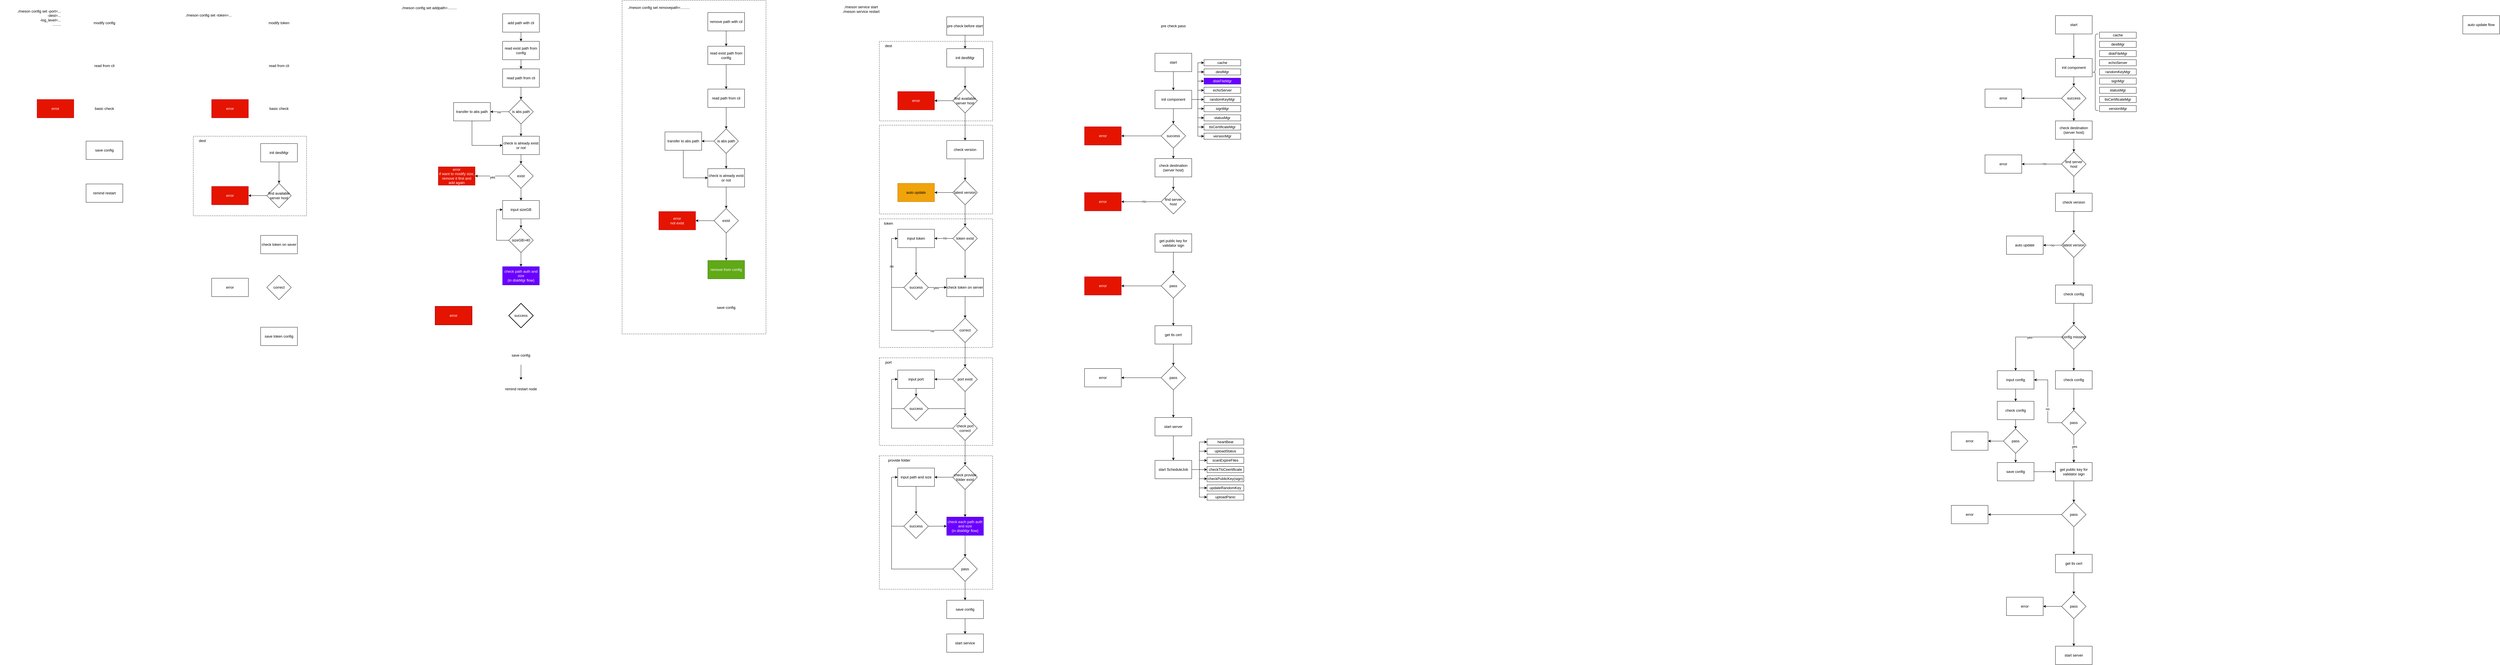 <mxfile version="15.5.4" type="embed"><diagram id="23iRSUPoRavnBvh4doch" name="Page-1"><mxGraphModel dx="4004" dy="433" grid="1" gridSize="10" guides="1" tooltips="1" connect="1" arrows="1" fold="1" page="0" pageScale="1" pageWidth="3300" pageHeight="4681" math="0" shadow="0"><root><mxCell id="0"/><mxCell id="1" parent="0"/><mxCell id="135" value="" style="rounded=0;whiteSpace=wrap;html=1;dashed=1;fillColor=none;" parent="1" vertex="1"><mxGeometry x="-110" y="1578" width="370" height="436" as="geometry"/></mxCell><mxCell id="149" value="" style="rounded=0;whiteSpace=wrap;html=1;dashed=1;fillColor=none;" parent="1" vertex="1"><mxGeometry x="-110" y="498" width="370" height="290" as="geometry"/></mxCell><mxCell id="375" value="" style="rounded=0;whiteSpace=wrap;html=1;strokeColor=#FFFFFF;strokeWidth=1;fillColor=none;dashed=1;" parent="1" vertex="1"><mxGeometry x="-2980" y="104" width="460" height="696" as="geometry"/></mxCell><mxCell id="240" value="" style="rounded=0;whiteSpace=wrap;html=1;fillColor=none;dashed=1;" parent="1" vertex="1"><mxGeometry x="-950" y="90" width="470" height="1090" as="geometry"/></mxCell><mxCell id="306" value="" style="rounded=0;whiteSpace=wrap;html=1;strokeColor=#FFFFFF;strokeWidth=1;fillColor=none;dashed=1;" parent="1" vertex="1"><mxGeometry x="-1690" y="94" width="490" height="1326" as="geometry"/></mxCell><mxCell id="133" value="" style="rounded=0;whiteSpace=wrap;html=1;dashed=1;fillColor=none;" parent="1" vertex="1"><mxGeometry x="-110" y="804" width="370" height="420" as="geometry"/></mxCell><mxCell id="132" value="" style="rounded=0;whiteSpace=wrap;html=1;dashed=1;fillColor=none;" parent="1" vertex="1"><mxGeometry x="-110" y="224" width="370" height="260" as="geometry"/></mxCell><mxCell id="4" value="" style="edgeStyle=orthogonalEdgeStyle;rounded=0;orthogonalLoop=1;jettySize=auto;html=1;" parent="1" source="2" target="3" edge="1"><mxGeometry relative="1" as="geometry"/></mxCell><mxCell id="2" value="start" style="rounded=0;whiteSpace=wrap;html=1;" parent="1" vertex="1"><mxGeometry x="3730" y="140" width="120" height="60" as="geometry"/></mxCell><mxCell id="65" value="" style="edgeStyle=orthogonalEdgeStyle;rounded=0;orthogonalLoop=1;jettySize=auto;html=1;" parent="1" source="3" target="64" edge="1"><mxGeometry relative="1" as="geometry"/></mxCell><mxCell id="3" value="init component" style="whiteSpace=wrap;html=1;rounded=0;" parent="1" vertex="1"><mxGeometry x="3730" y="280" width="120" height="60" as="geometry"/></mxCell><mxCell id="10" value="cache" style="rounded=0;whiteSpace=wrap;html=1;align=center;" parent="1" vertex="1"><mxGeometry x="3874" y="194" width="120" height="20" as="geometry"/></mxCell><mxCell id="11" value="destMgr" style="rounded=0;whiteSpace=wrap;html=1;align=center;" parent="1" vertex="1"><mxGeometry x="3874" y="224" width="120" height="20" as="geometry"/></mxCell><mxCell id="12" value="diskFileMgr" style="rounded=0;whiteSpace=wrap;html=1;align=center;" parent="1" vertex="1"><mxGeometry x="3874" y="254" width="120" height="20" as="geometry"/></mxCell><mxCell id="13" value="echoServer" style="rounded=0;whiteSpace=wrap;html=1;align=center;" parent="1" vertex="1"><mxGeometry x="3874" y="284" width="120" height="20" as="geometry"/></mxCell><mxCell id="14" value="randomKeyMgr" style="rounded=0;whiteSpace=wrap;html=1;align=center;" parent="1" vertex="1"><mxGeometry x="3874" y="314" width="120" height="20" as="geometry"/></mxCell><mxCell id="15" value="signMgr" style="rounded=0;whiteSpace=wrap;html=1;align=center;" parent="1" vertex="1"><mxGeometry x="3874" y="344" width="120" height="20" as="geometry"/></mxCell><mxCell id="16" value="statusMgr" style="rounded=0;whiteSpace=wrap;html=1;align=center;" parent="1" vertex="1"><mxGeometry x="3874" y="374" width="120" height="20" as="geometry"/></mxCell><mxCell id="17" value="tlsCertificateMgr" style="rounded=0;whiteSpace=wrap;html=1;align=center;" parent="1" vertex="1"><mxGeometry x="3874" y="404" width="120" height="20" as="geometry"/></mxCell><mxCell id="18" value="versionMgr" style="rounded=0;whiteSpace=wrap;html=1;align=center;" parent="1" vertex="1"><mxGeometry x="3874" y="434" width="120" height="20" as="geometry"/></mxCell><mxCell id="20" value="" style="shape=curlyBracket;whiteSpace=wrap;html=1;rounded=1;align=center;" parent="1" vertex="1"><mxGeometry x="3850" y="200" width="20" height="250" as="geometry"/></mxCell><mxCell id="24" value="" style="edgeStyle=orthogonalEdgeStyle;rounded=0;orthogonalLoop=1;jettySize=auto;html=1;" parent="1" source="21" target="23" edge="1"><mxGeometry relative="1" as="geometry"/></mxCell><mxCell id="21" value="check destination&lt;br&gt;(server host)" style="whiteSpace=wrap;html=1;rounded=0;" parent="1" vertex="1"><mxGeometry x="3730" y="484" width="120" height="60" as="geometry"/></mxCell><mxCell id="26" value="" style="edgeStyle=orthogonalEdgeStyle;rounded=0;orthogonalLoop=1;jettySize=auto;html=1;" parent="1" source="23" target="25" edge="1"><mxGeometry relative="1" as="geometry"/></mxCell><mxCell id="27" value="no" style="edgeLabel;html=1;align=center;verticalAlign=middle;resizable=0;points=[];" parent="26" vertex="1" connectable="0"><mxGeometry x="-0.133" y="-1" relative="1" as="geometry"><mxPoint as="offset"/></mxGeometry></mxCell><mxCell id="29" value="" style="edgeStyle=orthogonalEdgeStyle;rounded=0;orthogonalLoop=1;jettySize=auto;html=1;" parent="1" source="23" target="28" edge="1"><mxGeometry relative="1" as="geometry"/></mxCell><mxCell id="23" value="find server host" style="rhombus;whiteSpace=wrap;html=1;rounded=0;" parent="1" vertex="1"><mxGeometry x="3750" y="585" width="80" height="80" as="geometry"/></mxCell><mxCell id="25" value="error" style="whiteSpace=wrap;html=1;rounded=0;direction=west;" parent="1" vertex="1"><mxGeometry x="3500" y="595" width="120" height="60" as="geometry"/></mxCell><mxCell id="31" value="" style="edgeStyle=orthogonalEdgeStyle;rounded=0;orthogonalLoop=1;jettySize=auto;html=1;" parent="1" source="28" target="30" edge="1"><mxGeometry relative="1" as="geometry"/></mxCell><mxCell id="28" value="check version" style="whiteSpace=wrap;html=1;rounded=0;" parent="1" vertex="1"><mxGeometry x="3730" y="720" width="120" height="60" as="geometry"/></mxCell><mxCell id="33" value="no" style="edgeStyle=orthogonalEdgeStyle;rounded=0;orthogonalLoop=1;jettySize=auto;html=1;" parent="1" source="30" target="32" edge="1"><mxGeometry relative="1" as="geometry"/></mxCell><mxCell id="35" value="" style="edgeStyle=orthogonalEdgeStyle;rounded=0;orthogonalLoop=1;jettySize=auto;html=1;" parent="1" source="30" target="34" edge="1"><mxGeometry relative="1" as="geometry"/></mxCell><mxCell id="30" value="latest version" style="rhombus;whiteSpace=wrap;html=1;rounded=0;" parent="1" vertex="1"><mxGeometry x="3750" y="850" width="80" height="80" as="geometry"/></mxCell><mxCell id="32" value="auto update" style="whiteSpace=wrap;html=1;rounded=0;" parent="1" vertex="1"><mxGeometry x="3570" y="860" width="120" height="60" as="geometry"/></mxCell><mxCell id="37" value="" style="edgeStyle=orthogonalEdgeStyle;rounded=0;orthogonalLoop=1;jettySize=auto;html=1;" parent="1" source="34" target="36" edge="1"><mxGeometry relative="1" as="geometry"/></mxCell><mxCell id="34" value="check config" style="whiteSpace=wrap;html=1;rounded=0;" parent="1" vertex="1"><mxGeometry x="3730" y="1020" width="120" height="60" as="geometry"/></mxCell><mxCell id="39" value="" style="edgeStyle=orthogonalEdgeStyle;rounded=0;orthogonalLoop=1;jettySize=auto;html=1;" parent="1" source="36" target="38" edge="1"><mxGeometry relative="1" as="geometry"/></mxCell><mxCell id="48" value="yes" style="edgeLabel;html=1;align=center;verticalAlign=middle;resizable=0;points=[];" parent="39" vertex="1" connectable="0"><mxGeometry x="-0.2" y="1" relative="1" as="geometry"><mxPoint as="offset"/></mxGeometry></mxCell><mxCell id="54" value="" style="edgeStyle=orthogonalEdgeStyle;rounded=0;orthogonalLoop=1;jettySize=auto;html=1;" parent="1" source="36" target="53" edge="1"><mxGeometry relative="1" as="geometry"/></mxCell><mxCell id="36" value="config missing" style="rhombus;whiteSpace=wrap;html=1;rounded=0;" parent="1" vertex="1"><mxGeometry x="3750" y="1150" width="80" height="80" as="geometry"/></mxCell><mxCell id="41" value="" style="edgeStyle=orthogonalEdgeStyle;rounded=0;orthogonalLoop=1;jettySize=auto;html=1;" parent="1" source="38" target="40" edge="1"><mxGeometry relative="1" as="geometry"/></mxCell><mxCell id="38" value="input config" style="whiteSpace=wrap;html=1;rounded=0;" parent="1" vertex="1"><mxGeometry x="3540" y="1300" width="120" height="60" as="geometry"/></mxCell><mxCell id="43" value="" style="edgeStyle=orthogonalEdgeStyle;rounded=0;orthogonalLoop=1;jettySize=auto;html=1;" parent="1" source="40" target="42" edge="1"><mxGeometry relative="1" as="geometry"/></mxCell><mxCell id="40" value="check config" style="whiteSpace=wrap;html=1;rounded=0;" parent="1" vertex="1"><mxGeometry x="3540" y="1400" width="120" height="60" as="geometry"/></mxCell><mxCell id="45" value="" style="edgeStyle=orthogonalEdgeStyle;rounded=0;orthogonalLoop=1;jettySize=auto;html=1;" parent="1" source="42" target="44" edge="1"><mxGeometry relative="1" as="geometry"/></mxCell><mxCell id="47" value="" style="edgeStyle=orthogonalEdgeStyle;rounded=0;orthogonalLoop=1;jettySize=auto;html=1;" parent="1" source="42" target="46" edge="1"><mxGeometry relative="1" as="geometry"/></mxCell><mxCell id="42" value="pass" style="rhombus;whiteSpace=wrap;html=1;rounded=0;" parent="1" vertex="1"><mxGeometry x="3560" y="1490" width="80" height="80" as="geometry"/></mxCell><mxCell id="44" value="error" style="whiteSpace=wrap;html=1;rounded=0;" parent="1" vertex="1"><mxGeometry x="3390" y="1500" width="120" height="60" as="geometry"/></mxCell><mxCell id="51" style="edgeStyle=orthogonalEdgeStyle;rounded=0;orthogonalLoop=1;jettySize=auto;html=1;exitX=1;exitY=0.5;exitDx=0;exitDy=0;entryX=0;entryY=0.5;entryDx=0;entryDy=0;" parent="1" source="46" target="49" edge="1"><mxGeometry relative="1" as="geometry"/></mxCell><mxCell id="46" value="save config" style="whiteSpace=wrap;html=1;rounded=0;" parent="1" vertex="1"><mxGeometry x="3540" y="1600" width="120" height="60" as="geometry"/></mxCell><mxCell id="61" value="" style="edgeStyle=orthogonalEdgeStyle;rounded=0;orthogonalLoop=1;jettySize=auto;html=1;" parent="1" source="49" target="60" edge="1"><mxGeometry relative="1" as="geometry"/></mxCell><mxCell id="49" value="get public key for validator sign" style="whiteSpace=wrap;html=1;rounded=0;" parent="1" vertex="1"><mxGeometry x="3730" y="1600" width="120" height="60" as="geometry"/></mxCell><mxCell id="56" value="" style="edgeStyle=orthogonalEdgeStyle;rounded=0;orthogonalLoop=1;jettySize=auto;html=1;" parent="1" source="53" target="55" edge="1"><mxGeometry relative="1" as="geometry"/></mxCell><mxCell id="53" value="check config" style="whiteSpace=wrap;html=1;rounded=0;" parent="1" vertex="1"><mxGeometry x="3730" y="1300" width="120" height="60" as="geometry"/></mxCell><mxCell id="57" style="edgeStyle=orthogonalEdgeStyle;rounded=0;orthogonalLoop=1;jettySize=auto;html=1;exitX=0.5;exitY=1;exitDx=0;exitDy=0;entryX=0.5;entryY=0;entryDx=0;entryDy=0;" parent="1" source="55" target="49" edge="1"><mxGeometry relative="1" as="geometry"/></mxCell><mxCell id="59" value="yes" style="edgeLabel;html=1;align=center;verticalAlign=middle;resizable=0;points=[];" parent="57" vertex="1" connectable="0"><mxGeometry x="-0.156" y="2" relative="1" as="geometry"><mxPoint as="offset"/></mxGeometry></mxCell><mxCell id="58" style="edgeStyle=orthogonalEdgeStyle;rounded=0;orthogonalLoop=1;jettySize=auto;html=1;exitX=0;exitY=0.5;exitDx=0;exitDy=0;entryX=1;entryY=0.5;entryDx=0;entryDy=0;" parent="1" source="55" target="38" edge="1"><mxGeometry relative="1" as="geometry"/></mxCell><mxCell id="140" value="no" style="edgeLabel;html=1;align=center;verticalAlign=middle;resizable=0;points=[];" parent="58" vertex="1" connectable="0"><mxGeometry x="-0.217" y="1" relative="1" as="geometry"><mxPoint as="offset"/></mxGeometry></mxCell><mxCell id="55" value="pass" style="rhombus;whiteSpace=wrap;html=1;rounded=0;" parent="1" vertex="1"><mxGeometry x="3750" y="1430" width="80" height="80" as="geometry"/></mxCell><mxCell id="63" value="" style="edgeStyle=orthogonalEdgeStyle;rounded=0;orthogonalLoop=1;jettySize=auto;html=1;" parent="1" source="60" target="62" edge="1"><mxGeometry relative="1" as="geometry"/></mxCell><mxCell id="70" value="" style="edgeStyle=orthogonalEdgeStyle;rounded=0;orthogonalLoop=1;jettySize=auto;html=1;" parent="1" source="60" target="69" edge="1"><mxGeometry relative="1" as="geometry"/></mxCell><mxCell id="60" value="pass" style="rhombus;whiteSpace=wrap;html=1;rounded=0;" parent="1" vertex="1"><mxGeometry x="3750" y="1730" width="80" height="80" as="geometry"/></mxCell><mxCell id="62" value="error" style="whiteSpace=wrap;html=1;rounded=0;" parent="1" vertex="1"><mxGeometry x="3390" y="1740" width="120" height="60" as="geometry"/></mxCell><mxCell id="66" style="edgeStyle=orthogonalEdgeStyle;rounded=0;orthogonalLoop=1;jettySize=auto;html=1;exitX=0.5;exitY=1;exitDx=0;exitDy=0;entryX=0.5;entryY=0;entryDx=0;entryDy=0;" parent="1" source="64" target="21" edge="1"><mxGeometry relative="1" as="geometry"/></mxCell><mxCell id="68" value="" style="edgeStyle=orthogonalEdgeStyle;rounded=0;orthogonalLoop=1;jettySize=auto;html=1;" parent="1" source="64" target="67" edge="1"><mxGeometry relative="1" as="geometry"/></mxCell><mxCell id="64" value="success" style="rhombus;whiteSpace=wrap;html=1;rounded=0;" parent="1" vertex="1"><mxGeometry x="3750" y="370" width="80" height="80" as="geometry"/></mxCell><mxCell id="67" value="error" style="whiteSpace=wrap;html=1;rounded=0;" parent="1" vertex="1"><mxGeometry x="3500" y="380" width="120" height="60" as="geometry"/></mxCell><mxCell id="72" value="" style="edgeStyle=orthogonalEdgeStyle;rounded=0;orthogonalLoop=1;jettySize=auto;html=1;" parent="1" source="69" target="71" edge="1"><mxGeometry relative="1" as="geometry"/></mxCell><mxCell id="69" value="get tls cert" style="whiteSpace=wrap;html=1;rounded=0;" parent="1" vertex="1"><mxGeometry x="3730" y="1900" width="120" height="60" as="geometry"/></mxCell><mxCell id="74" value="" style="edgeStyle=orthogonalEdgeStyle;rounded=0;orthogonalLoop=1;jettySize=auto;html=1;" parent="1" source="71" target="73" edge="1"><mxGeometry relative="1" as="geometry"/></mxCell><mxCell id="76" value="" style="edgeStyle=orthogonalEdgeStyle;rounded=0;orthogonalLoop=1;jettySize=auto;html=1;" parent="1" source="71" target="75" edge="1"><mxGeometry relative="1" as="geometry"/></mxCell><mxCell id="71" value="pass" style="rhombus;whiteSpace=wrap;html=1;rounded=0;" parent="1" vertex="1"><mxGeometry x="3750" y="2030" width="80" height="80" as="geometry"/></mxCell><mxCell id="73" value="error" style="whiteSpace=wrap;html=1;rounded=0;" parent="1" vertex="1"><mxGeometry x="3570" y="2040" width="120" height="60" as="geometry"/></mxCell><mxCell id="75" value="start server" style="whiteSpace=wrap;html=1;rounded=0;" parent="1" vertex="1"><mxGeometry x="3730" y="2200" width="120" height="60" as="geometry"/></mxCell><mxCell id="79" value="" style="edgeStyle=orthogonalEdgeStyle;rounded=0;orthogonalLoop=1;jettySize=auto;html=1;" parent="1" source="77" target="78" edge="1"><mxGeometry relative="1" as="geometry"/></mxCell><mxCell id="77" value="pre check before start" style="rounded=0;whiteSpace=wrap;html=1;" parent="1" vertex="1"><mxGeometry x="110" y="144" width="120" height="60" as="geometry"/></mxCell><mxCell id="83" value="" style="edgeStyle=orthogonalEdgeStyle;rounded=0;orthogonalLoop=1;jettySize=auto;html=1;" parent="1" source="78" target="82" edge="1"><mxGeometry relative="1" as="geometry"/></mxCell><mxCell id="78" value="init destMgr" style="whiteSpace=wrap;html=1;rounded=0;" parent="1" vertex="1"><mxGeometry x="110" y="248" width="120" height="60" as="geometry"/></mxCell><mxCell id="85" value="" style="edgeStyle=orthogonalEdgeStyle;rounded=0;orthogonalLoop=1;jettySize=auto;html=1;" parent="1" source="82" target="84" edge="1"><mxGeometry relative="1" as="geometry"/></mxCell><mxCell id="142" value="" style="edgeStyle=orthogonalEdgeStyle;rounded=0;orthogonalLoop=1;jettySize=auto;html=1;" parent="1" source="82" target="141" edge="1"><mxGeometry relative="1" as="geometry"/></mxCell><mxCell id="82" value="find available server host" style="rhombus;whiteSpace=wrap;html=1;rounded=0;" parent="1" vertex="1"><mxGeometry x="130" y="378" width="80" height="80" as="geometry"/></mxCell><mxCell id="84" value="error" style="whiteSpace=wrap;html=1;rounded=0;fillColor=#e51400;fontColor=#ffffff;strokeColor=#B20000;" parent="1" vertex="1"><mxGeometry x="-50" y="388" width="120" height="60" as="geometry"/></mxCell><mxCell id="89" value="" style="edgeStyle=orthogonalEdgeStyle;rounded=0;orthogonalLoop=1;jettySize=auto;html=1;" parent="1" source="86" target="88" edge="1"><mxGeometry relative="1" as="geometry"/></mxCell><mxCell id="381" value="no" style="edgeLabel;html=1;align=center;verticalAlign=middle;resizable=0;points=[];" parent="89" vertex="1" connectable="0"><mxGeometry x="-0.133" y="-1" relative="1" as="geometry"><mxPoint as="offset"/></mxGeometry></mxCell><mxCell id="91" value="" style="edgeStyle=orthogonalEdgeStyle;rounded=0;orthogonalLoop=1;jettySize=auto;html=1;entryX=0.5;entryY=0;entryDx=0;entryDy=0;" parent="1" source="86" target="97" edge="1"><mxGeometry relative="1" as="geometry"><mxPoint x="170" y="988" as="targetPoint"/></mxGeometry></mxCell><mxCell id="86" value="token exist" style="rhombus;whiteSpace=wrap;html=1;rounded=0;" parent="1" vertex="1"><mxGeometry x="130" y="828" width="80" height="80" as="geometry"/></mxCell><mxCell id="93" value="" style="edgeStyle=orthogonalEdgeStyle;rounded=0;orthogonalLoop=1;jettySize=auto;html=1;" parent="1" source="88" target="92" edge="1"><mxGeometry relative="1" as="geometry"/></mxCell><mxCell id="88" value="input token" style="whiteSpace=wrap;html=1;rounded=0;" parent="1" vertex="1"><mxGeometry x="-50" y="838" width="120" height="60" as="geometry"/></mxCell><mxCell id="94" style="edgeStyle=orthogonalEdgeStyle;rounded=0;orthogonalLoop=1;jettySize=auto;html=1;exitX=0;exitY=0.5;exitDx=0;exitDy=0;entryX=0;entryY=0.5;entryDx=0;entryDy=0;" parent="1" source="92" target="88" edge="1"><mxGeometry relative="1" as="geometry"/></mxCell><mxCell id="96" value="no" style="edgeLabel;html=1;align=center;verticalAlign=middle;resizable=0;points=[];" parent="94" vertex="1" connectable="0"><mxGeometry x="-0.009" relative="1" as="geometry"><mxPoint as="offset"/></mxGeometry></mxCell><mxCell id="95" style="edgeStyle=orthogonalEdgeStyle;rounded=0;orthogonalLoop=1;jettySize=auto;html=1;exitX=1;exitY=0.5;exitDx=0;exitDy=0;entryX=0;entryY=0.5;entryDx=0;entryDy=0;" parent="1" source="92" target="97" edge="1"><mxGeometry relative="1" as="geometry"><mxPoint x="130" y="1028" as="targetPoint"/></mxGeometry></mxCell><mxCell id="380" value="yes" style="edgeLabel;html=1;align=center;verticalAlign=middle;resizable=0;points=[];" parent="95" vertex="1" connectable="0"><mxGeometry x="-0.167" y="-1" relative="1" as="geometry"><mxPoint as="offset"/></mxGeometry></mxCell><mxCell id="92" value="success" style="rhombus;whiteSpace=wrap;html=1;rounded=0;" parent="1" vertex="1"><mxGeometry x="-30" y="988" width="80" height="80" as="geometry"/></mxCell><mxCell id="99" value="" style="edgeStyle=orthogonalEdgeStyle;rounded=0;orthogonalLoop=1;jettySize=auto;html=1;" parent="1" source="97" target="98" edge="1"><mxGeometry relative="1" as="geometry"/></mxCell><mxCell id="97" value="check token on server" style="rounded=0;whiteSpace=wrap;html=1;" parent="1" vertex="1"><mxGeometry x="110" y="998" width="120" height="60" as="geometry"/></mxCell><mxCell id="100" style="edgeStyle=orthogonalEdgeStyle;rounded=0;orthogonalLoop=1;jettySize=auto;html=1;exitX=0;exitY=0.5;exitDx=0;exitDy=0;entryX=0;entryY=0.5;entryDx=0;entryDy=0;" parent="1" source="98" target="88" edge="1"><mxGeometry relative="1" as="geometry"><Array as="points"><mxPoint x="-70" y="1168"/><mxPoint x="-70" y="868"/></Array></mxGeometry></mxCell><mxCell id="101" value="no" style="edgeLabel;html=1;align=center;verticalAlign=middle;resizable=0;points=[];" parent="100" vertex="1" connectable="0"><mxGeometry x="-0.742" y="2" relative="1" as="geometry"><mxPoint as="offset"/></mxGeometry></mxCell><mxCell id="103" value="" style="edgeStyle=orthogonalEdgeStyle;rounded=0;orthogonalLoop=1;jettySize=auto;html=1;" parent="1" source="98" target="102" edge="1"><mxGeometry relative="1" as="geometry"/></mxCell><mxCell id="98" value="correct" style="rhombus;whiteSpace=wrap;html=1;rounded=0;" parent="1" vertex="1"><mxGeometry x="130" y="1128" width="80" height="80" as="geometry"/></mxCell><mxCell id="105" value="" style="edgeStyle=orthogonalEdgeStyle;rounded=0;orthogonalLoop=1;jettySize=auto;html=1;" parent="1" source="102" target="104" edge="1"><mxGeometry relative="1" as="geometry"/></mxCell><mxCell id="107" value="" style="edgeStyle=orthogonalEdgeStyle;rounded=0;orthogonalLoop=1;jettySize=auto;html=1;" parent="1" source="102" target="106" edge="1"><mxGeometry relative="1" as="geometry"/></mxCell><mxCell id="102" value="port exist" style="rhombus;whiteSpace=wrap;html=1;rounded=0;" parent="1" vertex="1"><mxGeometry x="130" y="1288" width="80" height="80" as="geometry"/></mxCell><mxCell id="109" value="" style="edgeStyle=orthogonalEdgeStyle;rounded=0;orthogonalLoop=1;jettySize=auto;html=1;" parent="1" source="104" target="108" edge="1"><mxGeometry relative="1" as="geometry"/></mxCell><mxCell id="104" value="input port" style="whiteSpace=wrap;html=1;rounded=0;" parent="1" vertex="1"><mxGeometry x="-50" y="1298" width="120" height="60" as="geometry"/></mxCell><mxCell id="114" style="edgeStyle=orthogonalEdgeStyle;rounded=0;orthogonalLoop=1;jettySize=auto;html=1;exitX=0;exitY=0.5;exitDx=0;exitDy=0;entryX=0;entryY=0.5;entryDx=0;entryDy=0;" parent="1" source="106" target="104" edge="1"><mxGeometry relative="1" as="geometry"/></mxCell><mxCell id="116" value="" style="edgeStyle=orthogonalEdgeStyle;rounded=0;orthogonalLoop=1;jettySize=auto;html=1;" parent="1" source="106" target="115" edge="1"><mxGeometry relative="1" as="geometry"/></mxCell><mxCell id="106" value="check port correct" style="rhombus;whiteSpace=wrap;html=1;rounded=0;" parent="1" vertex="1"><mxGeometry x="130" y="1448" width="80" height="80" as="geometry"/></mxCell><mxCell id="110" style="edgeStyle=orthogonalEdgeStyle;rounded=0;orthogonalLoop=1;jettySize=auto;html=1;exitX=0;exitY=0.5;exitDx=0;exitDy=0;entryX=0;entryY=0.5;entryDx=0;entryDy=0;" parent="1" source="108" target="104" edge="1"><mxGeometry relative="1" as="geometry"/></mxCell><mxCell id="113" style="edgeStyle=orthogonalEdgeStyle;rounded=0;orthogonalLoop=1;jettySize=auto;html=1;exitX=1;exitY=0.5;exitDx=0;exitDy=0;entryX=0.5;entryY=0;entryDx=0;entryDy=0;" parent="1" source="108" target="106" edge="1"><mxGeometry relative="1" as="geometry"/></mxCell><mxCell id="108" value="success" style="rhombus;whiteSpace=wrap;html=1;rounded=0;" parent="1" vertex="1"><mxGeometry x="-30" y="1384" width="80" height="80" as="geometry"/></mxCell><mxCell id="118" value="" style="edgeStyle=orthogonalEdgeStyle;rounded=0;orthogonalLoop=1;jettySize=auto;html=1;" parent="1" source="115" target="117" edge="1"><mxGeometry relative="1" as="geometry"/></mxCell><mxCell id="120" value="" style="edgeStyle=orthogonalEdgeStyle;rounded=0;orthogonalLoop=1;jettySize=auto;html=1;" parent="1" source="115" target="119" edge="1"><mxGeometry relative="1" as="geometry"/></mxCell><mxCell id="115" value="check provide folder exist" style="rhombus;whiteSpace=wrap;html=1;rounded=0;" parent="1" vertex="1"><mxGeometry x="130" y="1608" width="80" height="80" as="geometry"/></mxCell><mxCell id="125" value="" style="edgeStyle=orthogonalEdgeStyle;rounded=0;orthogonalLoop=1;jettySize=auto;html=1;" parent="1" source="117" target="124" edge="1"><mxGeometry relative="1" as="geometry"/></mxCell><mxCell id="117" value="input path and size" style="whiteSpace=wrap;html=1;rounded=0;" parent="1" vertex="1"><mxGeometry x="-50" y="1618" width="120" height="60" as="geometry"/></mxCell><mxCell id="122" value="" style="edgeStyle=orthogonalEdgeStyle;rounded=0;orthogonalLoop=1;jettySize=auto;html=1;" parent="1" source="119" target="121" edge="1"><mxGeometry relative="1" as="geometry"/></mxCell><mxCell id="119" value="check each path auth and size&lt;br&gt;(in diskMgr flow)" style="whiteSpace=wrap;html=1;rounded=0;fillColor=#6a00ff;fontColor=#ffffff;strokeColor=#3700CC;" parent="1" vertex="1"><mxGeometry x="110" y="1778" width="120" height="60" as="geometry"/></mxCell><mxCell id="123" style="edgeStyle=orthogonalEdgeStyle;rounded=0;orthogonalLoop=1;jettySize=auto;html=1;exitX=0;exitY=0.5;exitDx=0;exitDy=0;entryX=0;entryY=0.5;entryDx=0;entryDy=0;" parent="1" source="121" target="117" edge="1"><mxGeometry relative="1" as="geometry"/></mxCell><mxCell id="129" value="" style="edgeStyle=orthogonalEdgeStyle;rounded=0;orthogonalLoop=1;jettySize=auto;html=1;" parent="1" source="121" target="128" edge="1"><mxGeometry relative="1" as="geometry"/></mxCell><mxCell id="121" value="pass" style="rhombus;whiteSpace=wrap;html=1;rounded=0;" parent="1" vertex="1"><mxGeometry x="130" y="1908" width="80" height="80" as="geometry"/></mxCell><mxCell id="126" style="edgeStyle=orthogonalEdgeStyle;rounded=0;orthogonalLoop=1;jettySize=auto;html=1;exitX=0;exitY=0.5;exitDx=0;exitDy=0;entryX=0;entryY=0.5;entryDx=0;entryDy=0;" parent="1" source="124" target="117" edge="1"><mxGeometry relative="1" as="geometry"/></mxCell><mxCell id="127" style="edgeStyle=orthogonalEdgeStyle;rounded=0;orthogonalLoop=1;jettySize=auto;html=1;exitX=1;exitY=0.5;exitDx=0;exitDy=0;entryX=0;entryY=0.5;entryDx=0;entryDy=0;" parent="1" source="124" target="119" edge="1"><mxGeometry relative="1" as="geometry"/></mxCell><mxCell id="124" value="success" style="rhombus;whiteSpace=wrap;html=1;rounded=0;" parent="1" vertex="1"><mxGeometry x="-30" y="1768" width="80" height="80" as="geometry"/></mxCell><mxCell id="131" value="" style="edgeStyle=orthogonalEdgeStyle;rounded=0;orthogonalLoop=1;jettySize=auto;html=1;" parent="1" source="128" target="130" edge="1"><mxGeometry relative="1" as="geometry"/></mxCell><mxCell id="128" value="save config" style="whiteSpace=wrap;html=1;rounded=0;" parent="1" vertex="1"><mxGeometry x="110" y="2050" width="120" height="60" as="geometry"/></mxCell><mxCell id="425" style="edgeStyle=orthogonalEdgeStyle;rounded=0;orthogonalLoop=1;jettySize=auto;html=1;exitX=1;exitY=0.5;exitDx=0;exitDy=0;entryX=0;entryY=0.5;entryDx=0;entryDy=0;strokeColor=#FFFFFF;strokeWidth=1;dashed=1;" parent="1" source="130" target="423" edge="1"><mxGeometry relative="1" as="geometry"><Array as="points"><mxPoint x="340" y="2190"/><mxPoint x="340" y="174"/></Array></mxGeometry></mxCell><mxCell id="130" value="start service" style="whiteSpace=wrap;html=1;rounded=0;" parent="1" vertex="1"><mxGeometry x="110" y="2160" width="120" height="60" as="geometry"/></mxCell><mxCell id="134" value="" style="rounded=0;whiteSpace=wrap;html=1;dashed=1;fillColor=none;" parent="1" vertex="1"><mxGeometry x="-110" y="1258" width="370" height="286" as="geometry"/></mxCell><mxCell id="136" value="dest" style="text;html=1;strokeColor=none;fillColor=none;align=center;verticalAlign=middle;whiteSpace=wrap;rounded=0;dashed=1;" parent="1" vertex="1"><mxGeometry x="-110" y="224" width="60" height="30" as="geometry"/></mxCell><mxCell id="137" value="token" style="text;html=1;strokeColor=none;fillColor=none;align=center;verticalAlign=middle;whiteSpace=wrap;rounded=0;dashed=1;" parent="1" vertex="1"><mxGeometry x="-110" y="804" width="60" height="30" as="geometry"/></mxCell><mxCell id="138" value="port" style="text;html=1;strokeColor=none;fillColor=none;align=center;verticalAlign=middle;whiteSpace=wrap;rounded=0;dashed=1;" parent="1" vertex="1"><mxGeometry x="-110" y="1258" width="60" height="30" as="geometry"/></mxCell><mxCell id="139" value="provide folder" style="text;html=1;strokeColor=none;fillColor=none;align=center;verticalAlign=middle;whiteSpace=wrap;rounded=0;dashed=1;" parent="1" vertex="1"><mxGeometry x="-110" y="1578" width="130" height="30" as="geometry"/></mxCell><mxCell id="144" value="" style="edgeStyle=orthogonalEdgeStyle;rounded=0;orthogonalLoop=1;jettySize=auto;html=1;" parent="1" source="141" target="143" edge="1"><mxGeometry relative="1" as="geometry"/></mxCell><mxCell id="141" value="check version" style="whiteSpace=wrap;html=1;rounded=0;" parent="1" vertex="1"><mxGeometry x="110" y="548" width="120" height="60" as="geometry"/></mxCell><mxCell id="146" style="edgeStyle=orthogonalEdgeStyle;rounded=0;orthogonalLoop=1;jettySize=auto;html=1;exitX=0.5;exitY=1;exitDx=0;exitDy=0;entryX=0.5;entryY=0;entryDx=0;entryDy=0;" parent="1" source="143" target="86" edge="1"><mxGeometry relative="1" as="geometry"/></mxCell><mxCell id="148" value="" style="edgeStyle=orthogonalEdgeStyle;rounded=0;orthogonalLoop=1;jettySize=auto;html=1;" parent="1" source="143" target="147" edge="1"><mxGeometry relative="1" as="geometry"/></mxCell><mxCell id="143" value="latest version" style="rhombus;whiteSpace=wrap;html=1;rounded=0;" parent="1" vertex="1"><mxGeometry x="130" y="678" width="80" height="80" as="geometry"/></mxCell><mxCell id="147" value="auto update" style="whiteSpace=wrap;html=1;rounded=0;fillColor=#f0a30a;fontColor=#000000;strokeColor=#BD7000;" parent="1" vertex="1"><mxGeometry x="-50" y="688" width="120" height="60" as="geometry"/></mxCell><mxCell id="150" value="auto update flow" style="rounded=0;whiteSpace=wrap;html=1;" parent="1" vertex="1"><mxGeometry x="5060" y="140" width="120" height="60" as="geometry"/></mxCell><mxCell id="153" value="" style="edgeStyle=orthogonalEdgeStyle;rounded=0;orthogonalLoop=1;jettySize=auto;html=1;" parent="1" source="151" target="152" edge="1"><mxGeometry relative="1" as="geometry"/></mxCell><mxCell id="151" value="add path with cli" style="rounded=0;whiteSpace=wrap;html=1;" parent="1" vertex="1"><mxGeometry x="-1340" y="134" width="120" height="60" as="geometry"/></mxCell><mxCell id="155" value="" style="edgeStyle=orthogonalEdgeStyle;rounded=0;orthogonalLoop=1;jettySize=auto;html=1;" parent="1" source="152" target="154" edge="1"><mxGeometry relative="1" as="geometry"/></mxCell><mxCell id="152" value="read exist path from config" style="whiteSpace=wrap;html=1;rounded=0;" parent="1" vertex="1"><mxGeometry x="-1340" y="224" width="120" height="60" as="geometry"/></mxCell><mxCell id="159" value="" style="edgeStyle=orthogonalEdgeStyle;rounded=0;orthogonalLoop=1;jettySize=auto;html=1;" parent="1" source="154" target="158" edge="1"><mxGeometry relative="1" as="geometry"/></mxCell><mxCell id="154" value="read path from cli" style="whiteSpace=wrap;html=1;rounded=0;" parent="1" vertex="1"><mxGeometry x="-1340" y="314" width="120" height="60" as="geometry"/></mxCell><mxCell id="161" value="" style="edgeStyle=orthogonalEdgeStyle;rounded=0;orthogonalLoop=1;jettySize=auto;html=1;" parent="1" source="158" target="160" edge="1"><mxGeometry relative="1" as="geometry"/></mxCell><mxCell id="165" value="" style="edgeStyle=orthogonalEdgeStyle;rounded=0;orthogonalLoop=1;jettySize=auto;html=1;" parent="1" source="158" target="164" edge="1"><mxGeometry relative="1" as="geometry"/></mxCell><mxCell id="170" value="no" style="edgeLabel;html=1;align=center;verticalAlign=middle;resizable=0;points=[];" parent="165" vertex="1" connectable="0"><mxGeometry x="0.067" y="1" relative="1" as="geometry"><mxPoint as="offset"/></mxGeometry></mxCell><mxCell id="158" value="is abs path" style="rhombus;whiteSpace=wrap;html=1;rounded=0;" parent="1" vertex="1"><mxGeometry x="-1320" y="414" width="80" height="80" as="geometry"/></mxCell><mxCell id="163" value="" style="edgeStyle=orthogonalEdgeStyle;rounded=0;orthogonalLoop=1;jettySize=auto;html=1;" parent="1" source="160" target="162" edge="1"><mxGeometry relative="1" as="geometry"/></mxCell><mxCell id="160" value="check is already exist or not" style="whiteSpace=wrap;html=1;rounded=0;" parent="1" vertex="1"><mxGeometry x="-1340" y="534" width="120" height="60" as="geometry"/></mxCell><mxCell id="168" value="" style="edgeStyle=orthogonalEdgeStyle;rounded=0;orthogonalLoop=1;jettySize=auto;html=1;" parent="1" source="162" target="167" edge="1"><mxGeometry relative="1" as="geometry"/></mxCell><mxCell id="169" value="yes" style="edgeLabel;html=1;align=center;verticalAlign=middle;resizable=0;points=[];" parent="168" vertex="1" connectable="0"><mxGeometry x="-0.033" y="4" relative="1" as="geometry"><mxPoint as="offset"/></mxGeometry></mxCell><mxCell id="172" value="" style="edgeStyle=orthogonalEdgeStyle;rounded=0;orthogonalLoop=1;jettySize=auto;html=1;" parent="1" source="162" target="171" edge="1"><mxGeometry relative="1" as="geometry"/></mxCell><mxCell id="162" value="exist" style="rhombus;whiteSpace=wrap;html=1;rounded=0;" parent="1" vertex="1"><mxGeometry x="-1320" y="624" width="80" height="80" as="geometry"/></mxCell><mxCell id="166" style="edgeStyle=orthogonalEdgeStyle;rounded=0;orthogonalLoop=1;jettySize=auto;html=1;exitX=0.5;exitY=1;exitDx=0;exitDy=0;entryX=0;entryY=0.5;entryDx=0;entryDy=0;" parent="1" source="164" target="160" edge="1"><mxGeometry relative="1" as="geometry"/></mxCell><mxCell id="164" value="transfer to abs path" style="whiteSpace=wrap;html=1;rounded=0;" parent="1" vertex="1"><mxGeometry x="-1500" y="424" width="120" height="60" as="geometry"/></mxCell><mxCell id="167" value="error&lt;br&gt;if want to modify size, remove it first and add again" style="whiteSpace=wrap;html=1;rounded=0;fillColor=#e51400;fontColor=#ffffff;strokeColor=#B20000;" parent="1" vertex="1"><mxGeometry x="-1550" y="634" width="120" height="60" as="geometry"/></mxCell><mxCell id="174" value="" style="edgeStyle=orthogonalEdgeStyle;rounded=0;orthogonalLoop=1;jettySize=auto;html=1;" parent="1" source="171" target="173" edge="1"><mxGeometry relative="1" as="geometry"/></mxCell><mxCell id="171" value="input sizeGB" style="whiteSpace=wrap;html=1;rounded=0;" parent="1" vertex="1"><mxGeometry x="-1340" y="744" width="120" height="60" as="geometry"/></mxCell><mxCell id="175" style="edgeStyle=orthogonalEdgeStyle;rounded=0;orthogonalLoop=1;jettySize=auto;html=1;exitX=0;exitY=0.5;exitDx=0;exitDy=0;entryX=0;entryY=0.5;entryDx=0;entryDy=0;" parent="1" source="173" target="171" edge="1"><mxGeometry relative="1" as="geometry"/></mxCell><mxCell id="298" value="" style="edgeStyle=orthogonalEdgeStyle;rounded=0;orthogonalLoop=1;jettySize=auto;html=1;" parent="1" source="173" target="297" edge="1"><mxGeometry relative="1" as="geometry"/></mxCell><mxCell id="173" value="sizeGB&amp;gt;40" style="rhombus;whiteSpace=wrap;html=1;rounded=0;" parent="1" vertex="1"><mxGeometry x="-1320" y="834" width="80" height="80" as="geometry"/></mxCell><mxCell id="212" value="" style="edgeStyle=orthogonalEdgeStyle;rounded=0;orthogonalLoop=1;jettySize=auto;html=1;" parent="1" source="210" target="211" edge="1"><mxGeometry relative="1" as="geometry"/></mxCell><mxCell id="210" value="remove path with cil" style="rounded=0;whiteSpace=wrap;html=1;fillColor=none;" parent="1" vertex="1"><mxGeometry x="-670" y="130" width="120" height="60" as="geometry"/></mxCell><mxCell id="214" value="" style="edgeStyle=orthogonalEdgeStyle;rounded=0;orthogonalLoop=1;jettySize=auto;html=1;" parent="1" source="211" target="213" edge="1"><mxGeometry relative="1" as="geometry"/></mxCell><mxCell id="211" value="read exist path from config" style="whiteSpace=wrap;html=1;rounded=0;fillColor=none;" parent="1" vertex="1"><mxGeometry x="-670" y="240" width="120" height="60" as="geometry"/></mxCell><mxCell id="216" value="" style="edgeStyle=orthogonalEdgeStyle;rounded=0;orthogonalLoop=1;jettySize=auto;html=1;" parent="1" source="213" target="215" edge="1"><mxGeometry relative="1" as="geometry"/></mxCell><mxCell id="213" value="read path from cli" style="whiteSpace=wrap;html=1;rounded=0;fillColor=none;" parent="1" vertex="1"><mxGeometry x="-670" y="380" width="120" height="60" as="geometry"/></mxCell><mxCell id="219" style="edgeStyle=orthogonalEdgeStyle;rounded=0;orthogonalLoop=1;jettySize=auto;html=1;exitX=0;exitY=0.5;exitDx=0;exitDy=0;entryX=1;entryY=0.5;entryDx=0;entryDy=0;" parent="1" source="215" target="217" edge="1"><mxGeometry relative="1" as="geometry"/></mxCell><mxCell id="221" style="edgeStyle=orthogonalEdgeStyle;rounded=0;orthogonalLoop=1;jettySize=auto;html=1;exitX=0.5;exitY=1;exitDx=0;exitDy=0;entryX=0.5;entryY=0;entryDx=0;entryDy=0;" parent="1" source="215" target="218" edge="1"><mxGeometry relative="1" as="geometry"/></mxCell><mxCell id="215" value="is abs path" style="rhombus;whiteSpace=wrap;html=1;rounded=0;fillColor=none;" parent="1" vertex="1"><mxGeometry x="-650" y="510" width="80" height="80" as="geometry"/></mxCell><mxCell id="220" style="edgeStyle=orthogonalEdgeStyle;rounded=0;orthogonalLoop=1;jettySize=auto;html=1;exitX=0.5;exitY=1;exitDx=0;exitDy=0;entryX=0;entryY=0.5;entryDx=0;entryDy=0;" parent="1" source="217" target="218" edge="1"><mxGeometry relative="1" as="geometry"/></mxCell><mxCell id="217" value="transfer to abs path" style="whiteSpace=wrap;html=1;rounded=0;" parent="1" vertex="1"><mxGeometry x="-810" y="520" width="120" height="60" as="geometry"/></mxCell><mxCell id="223" value="" style="edgeStyle=orthogonalEdgeStyle;rounded=0;orthogonalLoop=1;jettySize=auto;html=1;" parent="1" source="218" target="222" edge="1"><mxGeometry relative="1" as="geometry"/></mxCell><mxCell id="218" value="check is already exist or not" style="whiteSpace=wrap;html=1;rounded=0;" parent="1" vertex="1"><mxGeometry x="-670" y="640" width="120" height="60" as="geometry"/></mxCell><mxCell id="225" value="" style="edgeStyle=orthogonalEdgeStyle;rounded=0;orthogonalLoop=1;jettySize=auto;html=1;" parent="1" source="222" target="224" edge="1"><mxGeometry relative="1" as="geometry"/></mxCell><mxCell id="227" value="" style="edgeStyle=orthogonalEdgeStyle;rounded=0;orthogonalLoop=1;jettySize=auto;html=1;" parent="1" source="222" target="226" edge="1"><mxGeometry relative="1" as="geometry"/></mxCell><mxCell id="222" value="exist" style="rhombus;whiteSpace=wrap;html=1;rounded=0;" parent="1" vertex="1"><mxGeometry x="-650" y="770" width="80" height="80" as="geometry"/></mxCell><mxCell id="308" style="edgeStyle=orthogonalEdgeStyle;rounded=0;orthogonalLoop=1;jettySize=auto;html=1;exitX=0.5;exitY=1;exitDx=0;exitDy=0;entryX=0.5;entryY=0;entryDx=0;entryDy=0;strokeColor=#FFFFFF;strokeWidth=1;" parent="1" source="224" target="307" edge="1"><mxGeometry relative="1" as="geometry"/></mxCell><mxCell id="224" value="remove from config" style="whiteSpace=wrap;html=1;rounded=0;fillColor=#60a917;fontColor=#ffffff;strokeColor=#2D7600;" parent="1" vertex="1"><mxGeometry x="-670" y="940" width="120" height="60" as="geometry"/></mxCell><mxCell id="226" value="error&lt;br&gt;not exist" style="whiteSpace=wrap;html=1;rounded=0;fillColor=#e51400;fontColor=#ffffff;strokeColor=#B20000;" parent="1" vertex="1"><mxGeometry x="-830" y="780" width="120" height="60" as="geometry"/></mxCell><mxCell id="229" value="./meson config set addpath=........." style="text;html=1;strokeColor=none;fillColor=none;align=center;verticalAlign=middle;whiteSpace=wrap;rounded=0;" parent="1" vertex="1"><mxGeometry x="-1700" y="90" width="240" height="50" as="geometry"/></mxCell><mxCell id="235" value="" style="edgeStyle=orthogonalEdgeStyle;rounded=0;orthogonalLoop=1;jettySize=auto;html=1;" parent="1" source="232" target="234" edge="1"><mxGeometry relative="1" as="geometry"/></mxCell><mxCell id="232" value="save config" style="whiteSpace=wrap;html=1;rounded=0;strokeColor=#FFFFFF;fillColor=none;" parent="1" vertex="1"><mxGeometry x="-1340" y="1220" width="120" height="60" as="geometry"/></mxCell><mxCell id="234" value="remind restart node" style="whiteSpace=wrap;html=1;rounded=0;strokeColor=#FFFFFF;fillColor=none;" parent="1" vertex="1"><mxGeometry x="-1340" y="1330" width="120" height="60" as="geometry"/></mxCell><mxCell id="241" value="./meson config set removepath=........." style="text;html=1;strokeColor=none;fillColor=none;align=center;verticalAlign=middle;whiteSpace=wrap;rounded=0;" parent="1" vertex="1"><mxGeometry x="-950" y="89" width="240" height="50" as="geometry"/></mxCell><mxCell id="301" style="edgeStyle=orthogonalEdgeStyle;orthogonalLoop=1;jettySize=auto;html=1;exitX=0.5;exitY=1;exitDx=0;exitDy=0;entryX=0.5;entryY=0;entryDx=0;entryDy=0;strokeColor=#FFFFFF;strokeWidth=1;rounded=0;" parent="1" source="297" target="300" edge="1"><mxGeometry relative="1" as="geometry"/></mxCell><mxCell id="297" value="check path auth and size&lt;br&gt;(in diskMgr flow)" style="whiteSpace=wrap;html=1;rounded=0;fillColor=#6A00FF;fontColor=#ffffff;strokeColor=#3700CC;" parent="1" vertex="1"><mxGeometry x="-1340" y="960" width="120" height="60" as="geometry"/></mxCell><mxCell id="302" style="edgeStyle=orthogonalEdgeStyle;rounded=0;orthogonalLoop=1;jettySize=auto;html=1;exitX=0.5;exitY=1;exitDx=0;exitDy=0;entryX=0.5;entryY=0;entryDx=0;entryDy=0;strokeColor=#FFFFFF;strokeWidth=1;" parent="1" source="300" target="232" edge="1"><mxGeometry relative="1" as="geometry"/></mxCell><mxCell id="305" value="" style="edgeStyle=orthogonalEdgeStyle;rounded=0;orthogonalLoop=1;jettySize=auto;html=1;strokeColor=#FFFFFF;strokeWidth=1;" parent="1" source="300" target="304" edge="1"><mxGeometry relative="1" as="geometry"/></mxCell><mxCell id="300" value="success" style="rhombus;whiteSpace=wrap;html=1;strokeWidth=2;fillColor=none;" parent="1" vertex="1"><mxGeometry x="-1320" y="1080" width="80" height="80" as="geometry"/></mxCell><mxCell id="304" value="error" style="whiteSpace=wrap;html=1;strokeWidth=2;fillColor=#e51400;fontColor=#ffffff;strokeColor=#B20000;" parent="1" vertex="1"><mxGeometry x="-1560" y="1090" width="120" height="60" as="geometry"/></mxCell><mxCell id="307" value="save config" style="whiteSpace=wrap;html=1;rounded=0;strokeColor=#FFFFFF;fillColor=none;" parent="1" vertex="1"><mxGeometry x="-670" y="1064" width="120" height="60" as="geometry"/></mxCell><mxCell id="336" value="" style="edgeStyle=orthogonalEdgeStyle;rounded=0;orthogonalLoop=1;jettySize=auto;html=1;strokeColor=#FFFFFF;strokeWidth=1;" parent="1" source="309" target="335" edge="1"><mxGeometry relative="1" as="geometry"/></mxCell><mxCell id="309" value="modify token" style="rounded=0;whiteSpace=wrap;html=1;strokeColor=#FFFFFF;strokeWidth=1;fillColor=none;" parent="1" vertex="1"><mxGeometry x="-2130" y="134" width="120" height="60" as="geometry"/></mxCell><mxCell id="310" value="./meson config set -token=..." style="text;html=1;strokeColor=none;fillColor=none;align=center;verticalAlign=middle;whiteSpace=wrap;rounded=0;" parent="1" vertex="1"><mxGeometry x="-2420" y="114" width="240" height="50" as="geometry"/></mxCell><mxCell id="327" value="" style="rounded=0;whiteSpace=wrap;html=1;dashed=1;fillColor=none;" parent="1" vertex="1"><mxGeometry x="-2350" y="534" width="370" height="260" as="geometry"/></mxCell><mxCell id="328" value="" style="edgeStyle=orthogonalEdgeStyle;rounded=0;orthogonalLoop=1;jettySize=auto;html=1;" parent="1" source="329" target="331" edge="1"><mxGeometry relative="1" as="geometry"/></mxCell><mxCell id="329" value="init destMgr" style="whiteSpace=wrap;html=1;rounded=0;" parent="1" vertex="1"><mxGeometry x="-2130" y="558" width="120" height="60" as="geometry"/></mxCell><mxCell id="330" value="" style="edgeStyle=orthogonalEdgeStyle;rounded=0;orthogonalLoop=1;jettySize=auto;html=1;" parent="1" source="331" target="332" edge="1"><mxGeometry relative="1" as="geometry"/></mxCell><mxCell id="343" value="" style="edgeStyle=orthogonalEdgeStyle;rounded=0;orthogonalLoop=1;jettySize=auto;html=1;strokeColor=#FFFFFF;strokeWidth=1;" parent="1" source="331" target="342" edge="1"><mxGeometry relative="1" as="geometry"/></mxCell><mxCell id="331" value="find available server host" style="rhombus;whiteSpace=wrap;html=1;rounded=0;" parent="1" vertex="1"><mxGeometry x="-2110" y="688" width="80" height="80" as="geometry"/></mxCell><mxCell id="332" value="error" style="whiteSpace=wrap;html=1;rounded=0;fillColor=#e51400;fontColor=#ffffff;strokeColor=#B20000;" parent="1" vertex="1"><mxGeometry x="-2290" y="698" width="120" height="60" as="geometry"/></mxCell><mxCell id="333" value="dest" style="text;html=1;strokeColor=none;fillColor=none;align=center;verticalAlign=middle;whiteSpace=wrap;rounded=0;dashed=1;" parent="1" vertex="1"><mxGeometry x="-2350" y="534" width="60" height="30" as="geometry"/></mxCell><mxCell id="338" value="" style="edgeStyle=orthogonalEdgeStyle;rounded=0;orthogonalLoop=1;jettySize=auto;html=1;strokeColor=#FFFFFF;strokeWidth=1;" parent="1" source="335" target="337" edge="1"><mxGeometry relative="1" as="geometry"/></mxCell><mxCell id="335" value="read from cli" style="whiteSpace=wrap;html=1;rounded=0;strokeColor=#FFFFFF;strokeWidth=1;fillColor=none;" parent="1" vertex="1"><mxGeometry x="-2130" y="274" width="120" height="60" as="geometry"/></mxCell><mxCell id="340" value="" style="edgeStyle=orthogonalEdgeStyle;rounded=0;orthogonalLoop=1;jettySize=auto;html=1;strokeColor=#FFFFFF;strokeWidth=1;" parent="1" source="337" target="339" edge="1"><mxGeometry relative="1" as="geometry"/></mxCell><mxCell id="341" style="edgeStyle=orthogonalEdgeStyle;rounded=0;orthogonalLoop=1;jettySize=auto;html=1;exitX=0.5;exitY=1;exitDx=0;exitDy=0;entryX=0.5;entryY=0;entryDx=0;entryDy=0;strokeColor=#FFFFFF;strokeWidth=1;" parent="1" source="337" target="329" edge="1"><mxGeometry relative="1" as="geometry"/></mxCell><mxCell id="337" value="basic check" style="rhombus;whiteSpace=wrap;html=1;rounded=0;strokeColor=#FFFFFF;strokeWidth=1;fillColor=none;" parent="1" vertex="1"><mxGeometry x="-2110" y="404" width="80" height="80" as="geometry"/></mxCell><mxCell id="339" value="error" style="whiteSpace=wrap;html=1;rounded=0;strokeColor=#B20000;strokeWidth=1;fillColor=#e51400;fontColor=#ffffff;" parent="1" vertex="1"><mxGeometry x="-2290" y="414" width="120" height="60" as="geometry"/></mxCell><mxCell id="345" value="" style="edgeStyle=orthogonalEdgeStyle;rounded=0;orthogonalLoop=1;jettySize=auto;html=1;strokeColor=#FFFFFF;strokeWidth=1;" parent="1" source="342" target="344" edge="1"><mxGeometry relative="1" as="geometry"/></mxCell><mxCell id="342" value="check token on sever" style="whiteSpace=wrap;html=1;rounded=0;" parent="1" vertex="1"><mxGeometry x="-2130" y="858" width="120" height="60" as="geometry"/></mxCell><mxCell id="347" value="" style="edgeStyle=orthogonalEdgeStyle;rounded=0;orthogonalLoop=1;jettySize=auto;html=1;strokeColor=#FFFFFF;strokeWidth=1;" parent="1" source="344" target="346" edge="1"><mxGeometry relative="1" as="geometry"/></mxCell><mxCell id="349" value="" style="edgeStyle=orthogonalEdgeStyle;rounded=0;orthogonalLoop=1;jettySize=auto;html=1;strokeColor=#FFFFFF;strokeWidth=1;" parent="1" source="344" target="348" edge="1"><mxGeometry relative="1" as="geometry"/></mxCell><mxCell id="344" value="correct" style="rhombus;whiteSpace=wrap;html=1;rounded=0;" parent="1" vertex="1"><mxGeometry x="-2110" y="988" width="80" height="80" as="geometry"/></mxCell><mxCell id="346" value="error" style="whiteSpace=wrap;html=1;rounded=0;" parent="1" vertex="1"><mxGeometry x="-2290" y="998" width="120" height="60" as="geometry"/></mxCell><mxCell id="348" value="save token config" style="whiteSpace=wrap;html=1;rounded=0;" parent="1" vertex="1"><mxGeometry x="-2130" y="1158" width="120" height="60" as="geometry"/></mxCell><mxCell id="350" value="" style="rounded=0;whiteSpace=wrap;html=1;strokeColor=#FFFFFF;strokeWidth=1;fillColor=none;dashed=1;" parent="1" vertex="1"><mxGeometry x="-2410" y="104" width="460" height="1146" as="geometry"/></mxCell><mxCell id="351" value="" style="edgeStyle=orthogonalEdgeStyle;rounded=0;orthogonalLoop=1;jettySize=auto;html=1;strokeColor=#FFFFFF;strokeWidth=1;" parent="1" source="352" target="363" edge="1"><mxGeometry relative="1" as="geometry"/></mxCell><mxCell id="352" value="modify config" style="rounded=0;whiteSpace=wrap;html=1;strokeColor=#FFFFFF;strokeWidth=1;fillColor=none;" parent="1" vertex="1"><mxGeometry x="-2700" y="134" width="120" height="60" as="geometry"/></mxCell><mxCell id="353" value="./meson config set -port=...&lt;br&gt;-dest=...&lt;br&gt;-log_level=...&lt;br&gt;........" style="text;html=1;strokeColor=none;fillColor=none;align=right;verticalAlign=middle;whiteSpace=wrap;rounded=0;" parent="1" vertex="1"><mxGeometry x="-2980" y="104" width="200" height="86" as="geometry"/></mxCell><mxCell id="362" value="" style="edgeStyle=orthogonalEdgeStyle;rounded=0;orthogonalLoop=1;jettySize=auto;html=1;strokeColor=#FFFFFF;strokeWidth=1;" parent="1" source="363" target="366" edge="1"><mxGeometry relative="1" as="geometry"/></mxCell><mxCell id="363" value="read from cli" style="whiteSpace=wrap;html=1;rounded=0;strokeColor=#FFFFFF;strokeWidth=1;fillColor=none;" parent="1" vertex="1"><mxGeometry x="-2700" y="274" width="120" height="60" as="geometry"/></mxCell><mxCell id="364" value="" style="edgeStyle=orthogonalEdgeStyle;rounded=0;orthogonalLoop=1;jettySize=auto;html=1;strokeColor=#FFFFFF;strokeWidth=1;" parent="1" source="366" target="367" edge="1"><mxGeometry relative="1" as="geometry"/></mxCell><mxCell id="376" style="edgeStyle=orthogonalEdgeStyle;rounded=0;orthogonalLoop=1;jettySize=auto;html=1;exitX=0.5;exitY=1;exitDx=0;exitDy=0;entryX=0.5;entryY=0;entryDx=0;entryDy=0;strokeColor=#FFFFFF;strokeWidth=1;" parent="1" source="366" target="374" edge="1"><mxGeometry relative="1" as="geometry"/></mxCell><mxCell id="366" value="basic check" style="rhombus;whiteSpace=wrap;html=1;rounded=0;strokeColor=#FFFFFF;strokeWidth=1;fillColor=none;" parent="1" vertex="1"><mxGeometry x="-2680" y="404" width="80" height="80" as="geometry"/></mxCell><mxCell id="367" value="error" style="whiteSpace=wrap;html=1;rounded=0;strokeColor=#B20000;strokeWidth=1;fillColor=#e51400;fontColor=#ffffff;" parent="1" vertex="1"><mxGeometry x="-2860" y="414" width="120" height="60" as="geometry"/></mxCell><mxCell id="378" value="" style="edgeStyle=orthogonalEdgeStyle;rounded=0;orthogonalLoop=1;jettySize=auto;html=1;strokeColor=#FFFFFF;strokeWidth=1;" parent="1" source="374" target="377" edge="1"><mxGeometry relative="1" as="geometry"/></mxCell><mxCell id="374" value="save config" style="whiteSpace=wrap;html=1;rounded=0;" parent="1" vertex="1"><mxGeometry x="-2700" y="550" width="120" height="60" as="geometry"/></mxCell><mxCell id="377" value="remind restart" style="whiteSpace=wrap;html=1;rounded=0;" parent="1" vertex="1"><mxGeometry x="-2700" y="690" width="120" height="60" as="geometry"/></mxCell><mxCell id="379" value="./meson service start&lt;br&gt;./meson service restart" style="text;html=1;strokeColor=none;fillColor=none;align=center;verticalAlign=middle;whiteSpace=wrap;rounded=0;" parent="1" vertex="1"><mxGeometry x="-290" y="94" width="240" height="50" as="geometry"/></mxCell><mxCell id="383" value="" style="edgeStyle=orthogonalEdgeStyle;rounded=0;orthogonalLoop=1;jettySize=auto;html=1;" parent="1" source="384" target="386" edge="1"><mxGeometry relative="1" as="geometry"/></mxCell><mxCell id="384" value="start" style="rounded=0;whiteSpace=wrap;html=1;" parent="1" vertex="1"><mxGeometry x="790" y="263" width="120" height="60" as="geometry"/></mxCell><mxCell id="385" value="" style="edgeStyle=orthogonalEdgeStyle;rounded=0;orthogonalLoop=1;jettySize=auto;html=1;" parent="1" source="386" target="405" edge="1"><mxGeometry relative="1" as="geometry"/></mxCell><mxCell id="443" style="edgeStyle=orthogonalEdgeStyle;rounded=0;orthogonalLoop=1;jettySize=auto;html=1;exitX=1;exitY=0.5;exitDx=0;exitDy=0;entryX=0;entryY=0.5;entryDx=0;entryDy=0;" edge="1" parent="1" source="386" target="387"><mxGeometry relative="1" as="geometry"/></mxCell><mxCell id="444" style="edgeStyle=orthogonalEdgeStyle;rounded=0;orthogonalLoop=1;jettySize=auto;html=1;exitX=1;exitY=0.5;exitDx=0;exitDy=0;entryX=0;entryY=0.5;entryDx=0;entryDy=0;" edge="1" parent="1" source="386" target="390"><mxGeometry relative="1" as="geometry"/></mxCell><mxCell id="445" style="edgeStyle=orthogonalEdgeStyle;rounded=0;orthogonalLoop=1;jettySize=auto;html=1;exitX=1;exitY=0.5;exitDx=0;exitDy=0;" edge="1" parent="1" source="386" target="391"><mxGeometry relative="1" as="geometry"/></mxCell><mxCell id="446" style="edgeStyle=orthogonalEdgeStyle;rounded=0;orthogonalLoop=1;jettySize=auto;html=1;exitX=1;exitY=0.5;exitDx=0;exitDy=0;entryX=0;entryY=0.5;entryDx=0;entryDy=0;" edge="1" parent="1" source="386" target="392"><mxGeometry relative="1" as="geometry"/></mxCell><mxCell id="447" style="edgeStyle=orthogonalEdgeStyle;rounded=0;orthogonalLoop=1;jettySize=auto;html=1;exitX=1;exitY=0.5;exitDx=0;exitDy=0;entryX=0;entryY=0.5;entryDx=0;entryDy=0;" edge="1" parent="1" source="386" target="393"><mxGeometry relative="1" as="geometry"/></mxCell><mxCell id="448" style="edgeStyle=orthogonalEdgeStyle;rounded=0;orthogonalLoop=1;jettySize=auto;html=1;exitX=1;exitY=0.5;exitDx=0;exitDy=0;entryX=0;entryY=0.5;entryDx=0;entryDy=0;" edge="1" parent="1" source="386" target="394"><mxGeometry relative="1" as="geometry"/></mxCell><mxCell id="449" style="edgeStyle=orthogonalEdgeStyle;rounded=0;orthogonalLoop=1;jettySize=auto;html=1;exitX=1;exitY=0.5;exitDx=0;exitDy=0;entryX=0;entryY=0.5;entryDx=0;entryDy=0;" edge="1" parent="1" source="386" target="395"><mxGeometry relative="1" as="geometry"/></mxCell><mxCell id="450" style="edgeStyle=orthogonalEdgeStyle;rounded=0;orthogonalLoop=1;jettySize=auto;html=1;exitX=1;exitY=0.5;exitDx=0;exitDy=0;entryX=0;entryY=0.5;entryDx=0;entryDy=0;" edge="1" parent="1" source="386" target="388"><mxGeometry relative="1" as="geometry"/></mxCell><mxCell id="451" style="edgeStyle=orthogonalEdgeStyle;rounded=0;orthogonalLoop=1;jettySize=auto;html=1;exitX=1;exitY=0.5;exitDx=0;exitDy=0;entryX=0;entryY=0.5;entryDx=0;entryDy=0;" edge="1" parent="1" source="386" target="389"><mxGeometry relative="1" as="geometry"/></mxCell><mxCell id="386" value="init component" style="whiteSpace=wrap;html=1;rounded=0;" parent="1" vertex="1"><mxGeometry x="790" y="384" width="120" height="60" as="geometry"/></mxCell><mxCell id="387" value="cache" style="rounded=0;whiteSpace=wrap;html=1;align=center;" parent="1" vertex="1"><mxGeometry x="950" y="284" width="120" height="20" as="geometry"/></mxCell><mxCell id="388" value="destMgr" style="rounded=0;whiteSpace=wrap;html=1;align=center;" parent="1" vertex="1"><mxGeometry x="950" y="314" width="120" height="20" as="geometry"/></mxCell><mxCell id="389" value="diskFileMgr" style="rounded=0;whiteSpace=wrap;html=1;align=center;fillColor=#6a00ff;fontColor=#ffffff;strokeColor=#3700CC;" parent="1" vertex="1"><mxGeometry x="950" y="344" width="120" height="20" as="geometry"/></mxCell><mxCell id="390" value="echoServer" style="rounded=0;whiteSpace=wrap;html=1;align=center;" parent="1" vertex="1"><mxGeometry x="950" y="374" width="120" height="20" as="geometry"/></mxCell><mxCell id="391" value="randomKeyMgr" style="rounded=0;whiteSpace=wrap;html=1;align=center;" parent="1" vertex="1"><mxGeometry x="950" y="404" width="120" height="20" as="geometry"/></mxCell><mxCell id="392" value="signMgr" style="rounded=0;whiteSpace=wrap;html=1;align=center;" parent="1" vertex="1"><mxGeometry x="950" y="434" width="120" height="20" as="geometry"/></mxCell><mxCell id="393" value="statusMgr" style="rounded=0;whiteSpace=wrap;html=1;align=center;" parent="1" vertex="1"><mxGeometry x="950" y="464" width="120" height="20" as="geometry"/></mxCell><mxCell id="394" value="tlsCertificateMgr" style="rounded=0;whiteSpace=wrap;html=1;align=center;" parent="1" vertex="1"><mxGeometry x="950" y="494" width="120" height="20" as="geometry"/></mxCell><mxCell id="395" value="versionMgr" style="rounded=0;whiteSpace=wrap;html=1;align=center;" parent="1" vertex="1"><mxGeometry x="950" y="524" width="120" height="20" as="geometry"/></mxCell><mxCell id="397" value="" style="edgeStyle=orthogonalEdgeStyle;rounded=0;orthogonalLoop=1;jettySize=auto;html=1;" parent="1" source="398" target="401" edge="1"><mxGeometry relative="1" as="geometry"/></mxCell><mxCell id="398" value="check destination&lt;br&gt;(server host)" style="whiteSpace=wrap;html=1;rounded=0;" parent="1" vertex="1"><mxGeometry x="790" y="607" width="120" height="60" as="geometry"/></mxCell><mxCell id="399" value="" style="edgeStyle=orthogonalEdgeStyle;rounded=0;orthogonalLoop=1;jettySize=auto;html=1;" parent="1" source="401" target="402" edge="1"><mxGeometry relative="1" as="geometry"/></mxCell><mxCell id="400" value="no" style="edgeLabel;html=1;align=center;verticalAlign=middle;resizable=0;points=[];" parent="399" vertex="1" connectable="0"><mxGeometry x="-0.133" y="-1" relative="1" as="geometry"><mxPoint as="offset"/></mxGeometry></mxCell><mxCell id="422" style="edgeStyle=orthogonalEdgeStyle;rounded=0;orthogonalLoop=1;jettySize=auto;html=1;exitX=0.5;exitY=1;exitDx=0;exitDy=0;entryX=0.5;entryY=0;entryDx=0;entryDy=0;strokeColor=#FFFFFF;strokeWidth=1;" parent="1" source="401" target="410" edge="1"><mxGeometry relative="1" as="geometry"/></mxCell><mxCell id="401" value="find server host" style="rhombus;whiteSpace=wrap;html=1;rounded=0;" parent="1" vertex="1"><mxGeometry x="810" y="708" width="80" height="80" as="geometry"/></mxCell><mxCell id="402" value="error" style="whiteSpace=wrap;html=1;rounded=0;direction=west;fillColor=#e51400;fontColor=#ffffff;strokeColor=#B20000;" parent="1" vertex="1"><mxGeometry x="560" y="718" width="120" height="60" as="geometry"/></mxCell><mxCell id="403" style="edgeStyle=orthogonalEdgeStyle;rounded=0;orthogonalLoop=1;jettySize=auto;html=1;exitX=0.5;exitY=1;exitDx=0;exitDy=0;entryX=0.5;entryY=0;entryDx=0;entryDy=0;" parent="1" source="405" target="398" edge="1"><mxGeometry relative="1" as="geometry"/></mxCell><mxCell id="404" value="" style="edgeStyle=orthogonalEdgeStyle;rounded=0;orthogonalLoop=1;jettySize=auto;html=1;" parent="1" source="405" target="406" edge="1"><mxGeometry relative="1" as="geometry"/></mxCell><mxCell id="405" value="success" style="rhombus;whiteSpace=wrap;html=1;rounded=0;" parent="1" vertex="1"><mxGeometry x="810" y="493" width="80" height="80" as="geometry"/></mxCell><mxCell id="406" value="error" style="whiteSpace=wrap;html=1;rounded=0;fillColor=#e51400;fontColor=#ffffff;strokeColor=#B20000;" parent="1" vertex="1"><mxGeometry x="560" y="503" width="120" height="60" as="geometry"/></mxCell><mxCell id="409" value="" style="edgeStyle=orthogonalEdgeStyle;rounded=0;orthogonalLoop=1;jettySize=auto;html=1;" parent="1" source="410" target="413" edge="1"><mxGeometry relative="1" as="geometry"/></mxCell><mxCell id="410" value="get public key for validator sign" style="whiteSpace=wrap;html=1;rounded=0;" parent="1" vertex="1"><mxGeometry x="790" y="853" width="120" height="60" as="geometry"/></mxCell><mxCell id="411" value="" style="edgeStyle=orthogonalEdgeStyle;rounded=0;orthogonalLoop=1;jettySize=auto;html=1;" parent="1" source="413" target="414" edge="1"><mxGeometry relative="1" as="geometry"/></mxCell><mxCell id="412" value="" style="edgeStyle=orthogonalEdgeStyle;rounded=0;orthogonalLoop=1;jettySize=auto;html=1;" parent="1" source="413" target="416" edge="1"><mxGeometry relative="1" as="geometry"/></mxCell><mxCell id="413" value="pass" style="rhombus;whiteSpace=wrap;html=1;rounded=0;" parent="1" vertex="1"><mxGeometry x="810" y="983" width="80" height="80" as="geometry"/></mxCell><mxCell id="414" value="error" style="whiteSpace=wrap;html=1;rounded=0;fillColor=#e51400;fontColor=#ffffff;strokeColor=#B20000;" parent="1" vertex="1"><mxGeometry x="560" y="993" width="120" height="60" as="geometry"/></mxCell><mxCell id="415" value="" style="edgeStyle=orthogonalEdgeStyle;rounded=0;orthogonalLoop=1;jettySize=auto;html=1;" parent="1" source="416" target="419" edge="1"><mxGeometry relative="1" as="geometry"/></mxCell><mxCell id="416" value="get tls cert" style="whiteSpace=wrap;html=1;rounded=0;" parent="1" vertex="1"><mxGeometry x="790" y="1153" width="120" height="60" as="geometry"/></mxCell><mxCell id="417" value="" style="edgeStyle=orthogonalEdgeStyle;rounded=0;orthogonalLoop=1;jettySize=auto;html=1;" parent="1" source="419" target="420" edge="1"><mxGeometry relative="1" as="geometry"/></mxCell><mxCell id="418" value="" style="edgeStyle=orthogonalEdgeStyle;rounded=0;orthogonalLoop=1;jettySize=auto;html=1;" parent="1" source="419" target="421" edge="1"><mxGeometry relative="1" as="geometry"/></mxCell><mxCell id="419" value="pass" style="rhombus;whiteSpace=wrap;html=1;rounded=0;" parent="1" vertex="1"><mxGeometry x="810" y="1283" width="80" height="80" as="geometry"/></mxCell><mxCell id="420" value="error" style="whiteSpace=wrap;html=1;rounded=0;" parent="1" vertex="1"><mxGeometry x="560" y="1293" width="120" height="60" as="geometry"/></mxCell><mxCell id="427" value="" style="edgeStyle=orthogonalEdgeStyle;rounded=0;orthogonalLoop=1;jettySize=auto;html=1;" parent="1" source="421" target="426" edge="1"><mxGeometry relative="1" as="geometry"/></mxCell><mxCell id="421" value="start server" style="whiteSpace=wrap;html=1;rounded=0;" parent="1" vertex="1"><mxGeometry x="790" y="1453" width="120" height="60" as="geometry"/></mxCell><mxCell id="424" style="edgeStyle=orthogonalEdgeStyle;rounded=0;orthogonalLoop=1;jettySize=auto;html=1;exitX=0.5;exitY=1;exitDx=0;exitDy=0;entryX=0.5;entryY=0;entryDx=0;entryDy=0;strokeColor=#FFFFFF;strokeWidth=1;" parent="1" source="423" target="384" edge="1"><mxGeometry relative="1" as="geometry"/></mxCell><mxCell id="423" value="pre check pass" style="rounded=0;whiteSpace=wrap;html=1;strokeColor=#FFFFFF;strokeWidth=1;fillColor=none;align=center;" parent="1" vertex="1"><mxGeometry x="790" y="144" width="120" height="60" as="geometry"/></mxCell><mxCell id="436" style="edgeStyle=orthogonalEdgeStyle;rounded=0;orthogonalLoop=1;jettySize=auto;html=1;exitX=1;exitY=0.5;exitDx=0;exitDy=0;entryX=0;entryY=0.5;entryDx=0;entryDy=0;" edge="1" parent="1" source="426" target="432"><mxGeometry relative="1" as="geometry"/></mxCell><mxCell id="437" style="edgeStyle=orthogonalEdgeStyle;rounded=0;orthogonalLoop=1;jettySize=auto;html=1;exitX=1;exitY=0.5;exitDx=0;exitDy=0;entryX=0;entryY=0.5;entryDx=0;entryDy=0;" edge="1" parent="1" source="426" target="433"><mxGeometry relative="1" as="geometry"/></mxCell><mxCell id="438" style="edgeStyle=orthogonalEdgeStyle;rounded=0;orthogonalLoop=1;jettySize=auto;html=1;exitX=1;exitY=0.5;exitDx=0;exitDy=0;entryX=0;entryY=0.5;entryDx=0;entryDy=0;" edge="1" parent="1" source="426" target="434"><mxGeometry relative="1" as="geometry"/></mxCell><mxCell id="439" style="edgeStyle=orthogonalEdgeStyle;rounded=0;orthogonalLoop=1;jettySize=auto;html=1;exitX=1;exitY=0.5;exitDx=0;exitDy=0;entryX=0;entryY=0.5;entryDx=0;entryDy=0;" edge="1" parent="1" source="426" target="435"><mxGeometry relative="1" as="geometry"/></mxCell><mxCell id="440" style="edgeStyle=orthogonalEdgeStyle;rounded=0;orthogonalLoop=1;jettySize=auto;html=1;exitX=1;exitY=0.5;exitDx=0;exitDy=0;entryX=0;entryY=0.5;entryDx=0;entryDy=0;" edge="1" parent="1" source="426" target="431"><mxGeometry relative="1" as="geometry"/></mxCell><mxCell id="441" style="edgeStyle=orthogonalEdgeStyle;rounded=0;orthogonalLoop=1;jettySize=auto;html=1;exitX=1;exitY=0.5;exitDx=0;exitDy=0;entryX=0;entryY=0.5;entryDx=0;entryDy=0;" edge="1" parent="1" source="426" target="429"><mxGeometry relative="1" as="geometry"/></mxCell><mxCell id="442" style="edgeStyle=orthogonalEdgeStyle;rounded=0;orthogonalLoop=1;jettySize=auto;html=1;exitX=1;exitY=0.5;exitDx=0;exitDy=0;entryX=0;entryY=0.5;entryDx=0;entryDy=0;" edge="1" parent="1" source="426" target="428"><mxGeometry relative="1" as="geometry"/></mxCell><mxCell id="426" value="start ScheduleJob" style="whiteSpace=wrap;html=1;rounded=0;" parent="1" vertex="1"><mxGeometry x="790" y="1593" width="120" height="60" as="geometry"/></mxCell><mxCell id="428" value="heartBeat" style="rounded=0;whiteSpace=wrap;html=1;align=center;" parent="1" vertex="1"><mxGeometry x="960" y="1523" width="120" height="20" as="geometry"/></mxCell><mxCell id="429" value="uploadStatus" style="rounded=0;whiteSpace=wrap;html=1;align=center;" parent="1" vertex="1"><mxGeometry x="960" y="1553" width="120" height="20" as="geometry"/></mxCell><mxCell id="431" value="scanExpireFiles" style="rounded=0;whiteSpace=wrap;html=1;align=center;" parent="1" vertex="1"><mxGeometry x="960" y="1583" width="120" height="20" as="geometry"/></mxCell><mxCell id="432" value="checkTlsCeertificate" style="rounded=0;whiteSpace=wrap;html=1;align=center;" parent="1" vertex="1"><mxGeometry x="960" y="1613" width="120" height="20" as="geometry"/></mxCell><mxCell id="433" value="checkPublicKey(sign)" style="rounded=0;whiteSpace=wrap;html=1;align=center;" parent="1" vertex="1"><mxGeometry x="960" y="1643" width="120" height="20" as="geometry"/></mxCell><mxCell id="434" value="updateRandomKey" style="rounded=0;whiteSpace=wrap;html=1;align=center;" parent="1" vertex="1"><mxGeometry x="960" y="1673" width="120" height="20" as="geometry"/></mxCell><mxCell id="435" value="uploadPanic" style="rounded=0;whiteSpace=wrap;html=1;align=center;" parent="1" vertex="1"><mxGeometry x="960" y="1703" width="120" height="20" as="geometry"/></mxCell></root></mxGraphModel></diagram></mxfile>